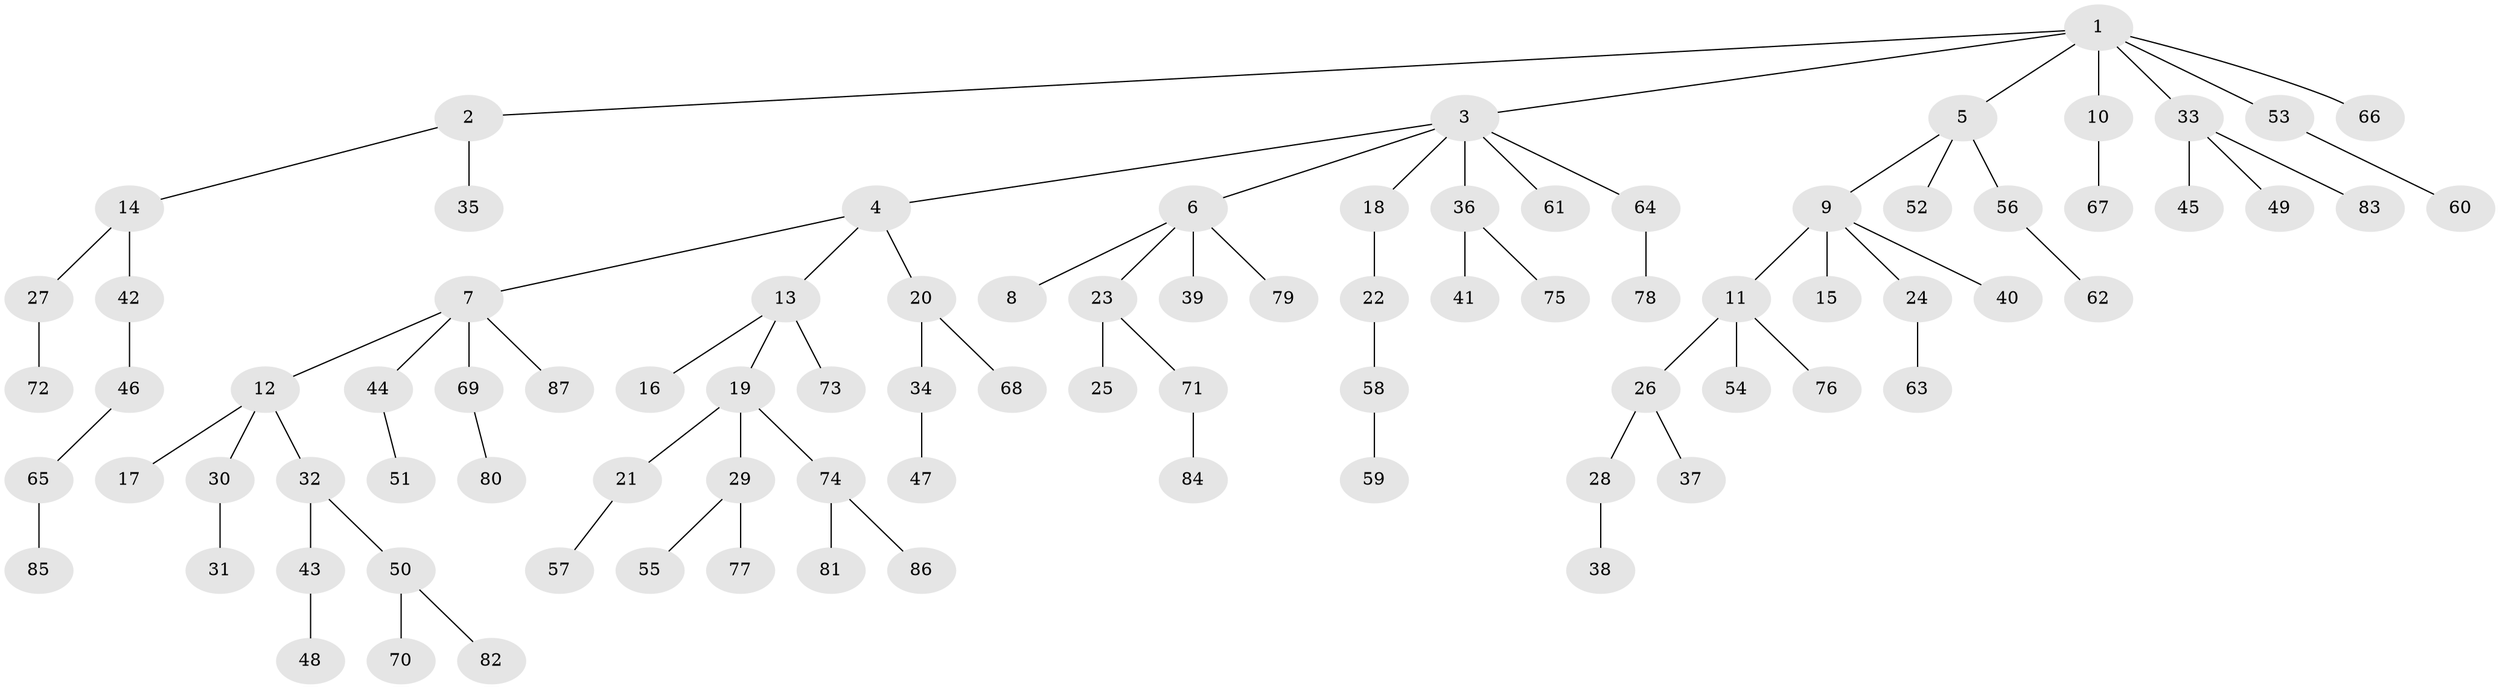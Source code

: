 // Generated by graph-tools (version 1.1) at 2025/52/03/09/25 04:52:21]
// undirected, 87 vertices, 86 edges
graph export_dot {
graph [start="1"]
  node [color=gray90,style=filled];
  1;
  2;
  3;
  4;
  5;
  6;
  7;
  8;
  9;
  10;
  11;
  12;
  13;
  14;
  15;
  16;
  17;
  18;
  19;
  20;
  21;
  22;
  23;
  24;
  25;
  26;
  27;
  28;
  29;
  30;
  31;
  32;
  33;
  34;
  35;
  36;
  37;
  38;
  39;
  40;
  41;
  42;
  43;
  44;
  45;
  46;
  47;
  48;
  49;
  50;
  51;
  52;
  53;
  54;
  55;
  56;
  57;
  58;
  59;
  60;
  61;
  62;
  63;
  64;
  65;
  66;
  67;
  68;
  69;
  70;
  71;
  72;
  73;
  74;
  75;
  76;
  77;
  78;
  79;
  80;
  81;
  82;
  83;
  84;
  85;
  86;
  87;
  1 -- 2;
  1 -- 3;
  1 -- 5;
  1 -- 10;
  1 -- 33;
  1 -- 53;
  1 -- 66;
  2 -- 14;
  2 -- 35;
  3 -- 4;
  3 -- 6;
  3 -- 18;
  3 -- 36;
  3 -- 61;
  3 -- 64;
  4 -- 7;
  4 -- 13;
  4 -- 20;
  5 -- 9;
  5 -- 52;
  5 -- 56;
  6 -- 8;
  6 -- 23;
  6 -- 39;
  6 -- 79;
  7 -- 12;
  7 -- 44;
  7 -- 69;
  7 -- 87;
  9 -- 11;
  9 -- 15;
  9 -- 24;
  9 -- 40;
  10 -- 67;
  11 -- 26;
  11 -- 54;
  11 -- 76;
  12 -- 17;
  12 -- 30;
  12 -- 32;
  13 -- 16;
  13 -- 19;
  13 -- 73;
  14 -- 27;
  14 -- 42;
  18 -- 22;
  19 -- 21;
  19 -- 29;
  19 -- 74;
  20 -- 34;
  20 -- 68;
  21 -- 57;
  22 -- 58;
  23 -- 25;
  23 -- 71;
  24 -- 63;
  26 -- 28;
  26 -- 37;
  27 -- 72;
  28 -- 38;
  29 -- 55;
  29 -- 77;
  30 -- 31;
  32 -- 43;
  32 -- 50;
  33 -- 45;
  33 -- 49;
  33 -- 83;
  34 -- 47;
  36 -- 41;
  36 -- 75;
  42 -- 46;
  43 -- 48;
  44 -- 51;
  46 -- 65;
  50 -- 70;
  50 -- 82;
  53 -- 60;
  56 -- 62;
  58 -- 59;
  64 -- 78;
  65 -- 85;
  69 -- 80;
  71 -- 84;
  74 -- 81;
  74 -- 86;
}
